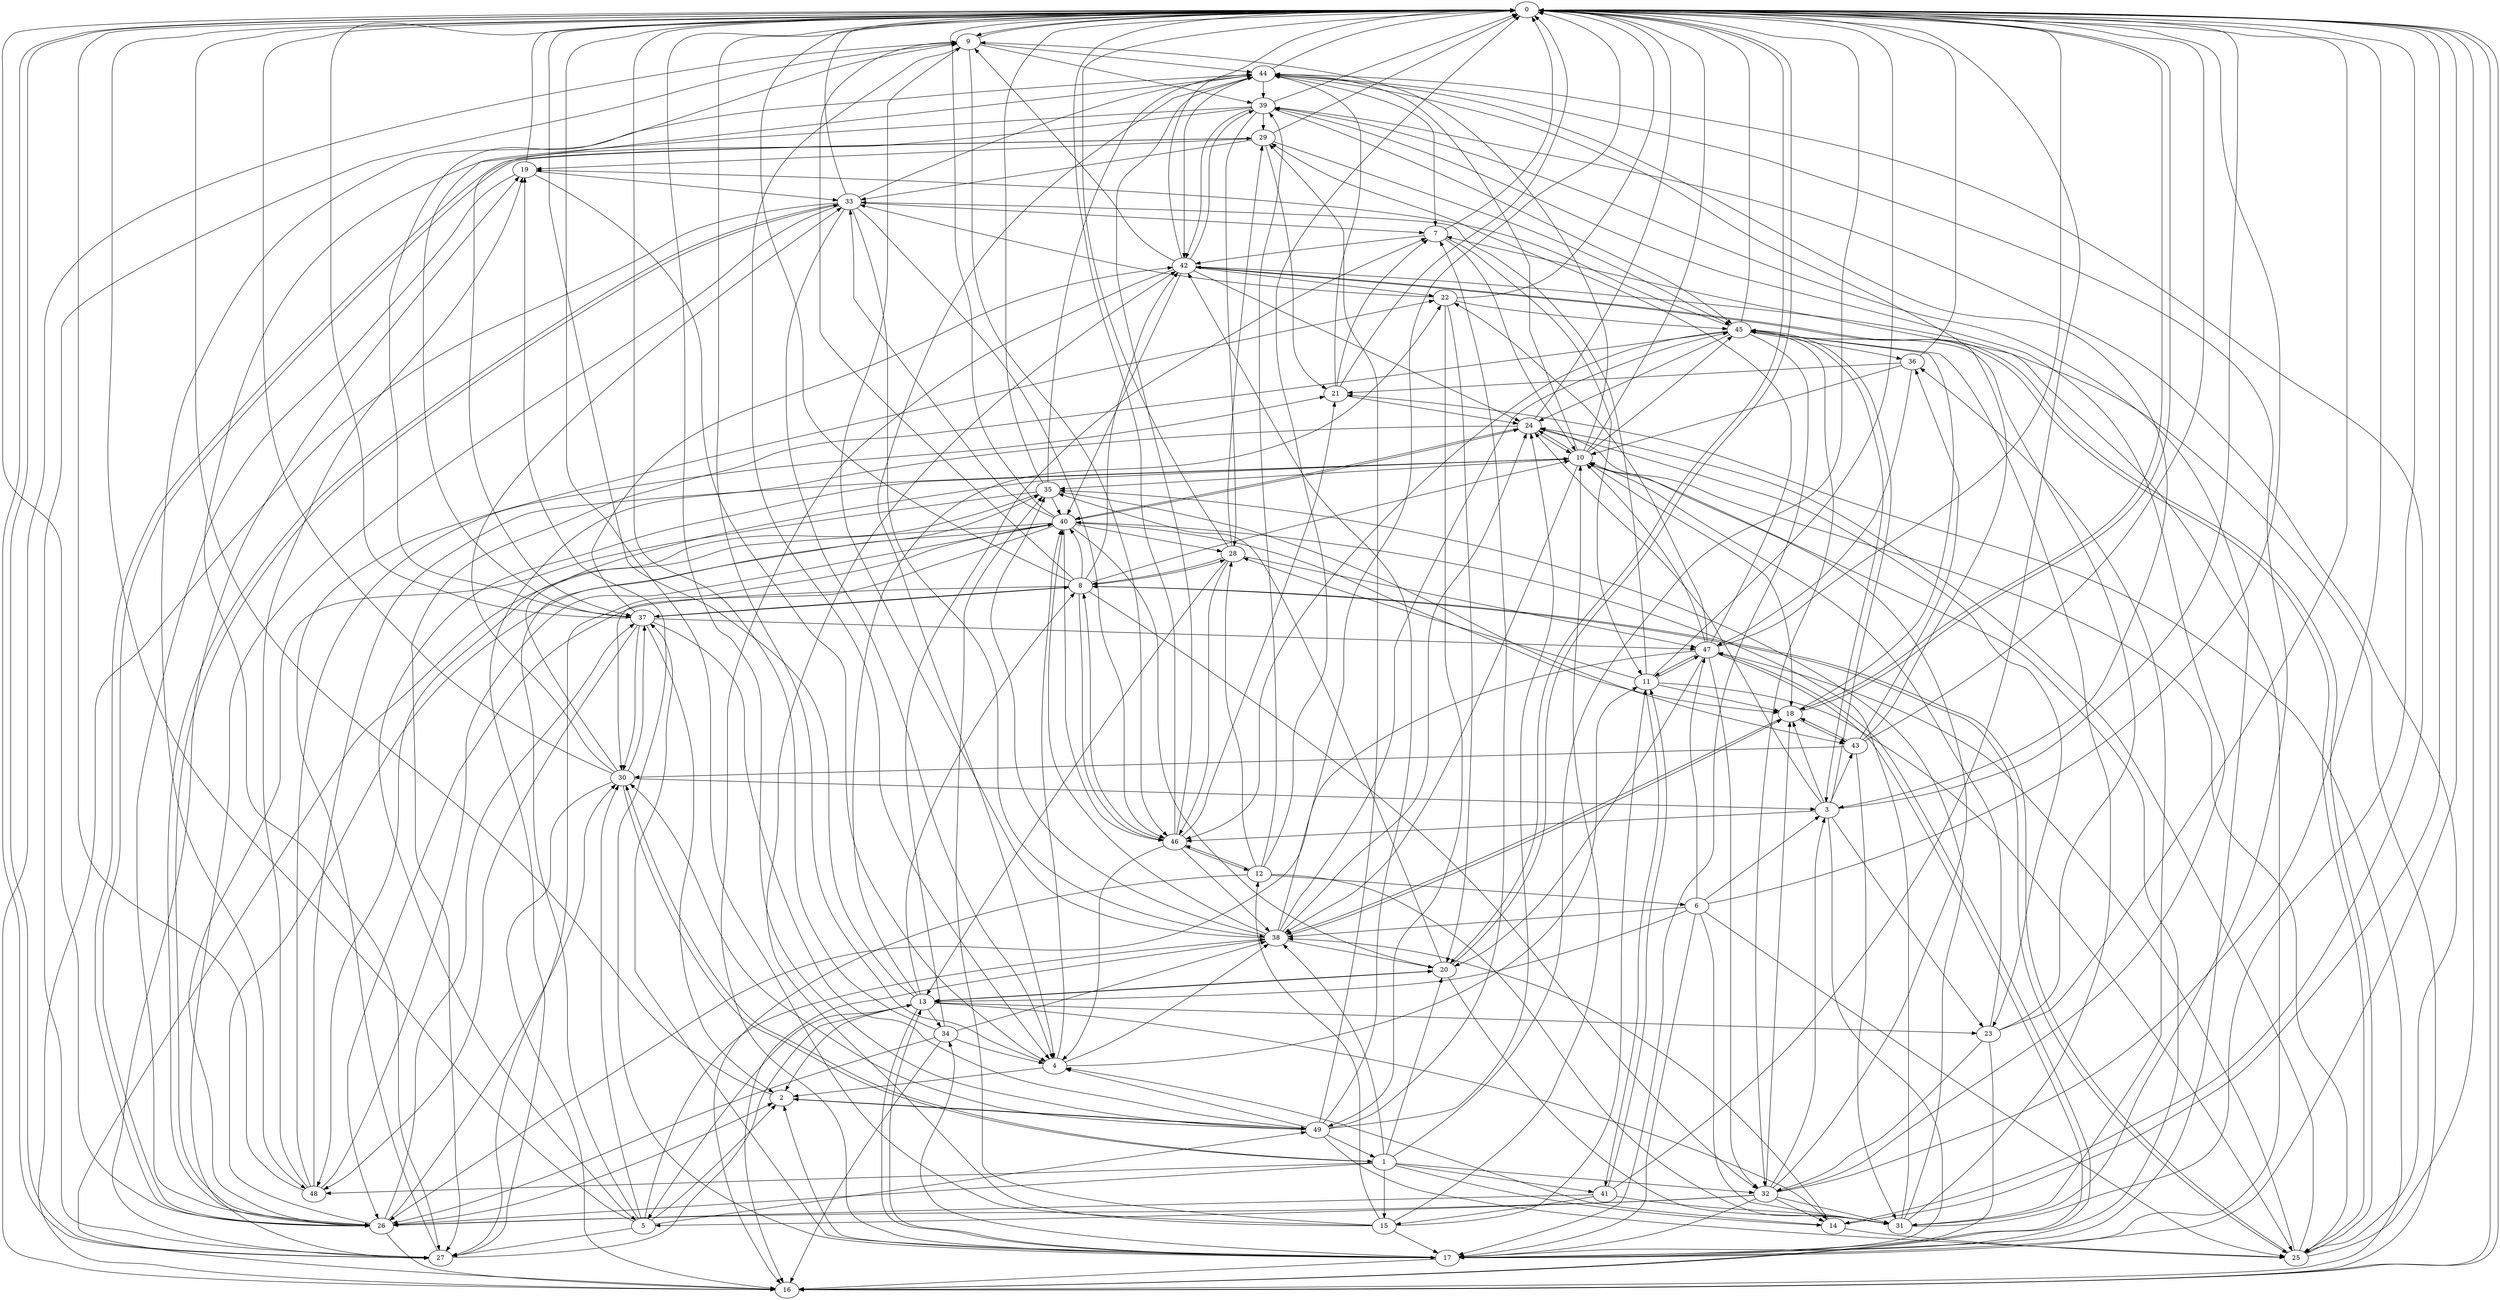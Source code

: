 strict digraph "" {
	0	 [component_delay=3];
	9	 [component_delay=3];
	0 -> 9	 [wire_delay=1];
	16	 [component_delay=3];
	0 -> 16	 [wire_delay=1];
	18	 [component_delay=3];
	0 -> 18	 [wire_delay=1];
	20	 [component_delay=3];
	0 -> 20	 [wire_delay=1];
	27	 [component_delay=3];
	0 -> 27	 [wire_delay=1];
	1	 [component_delay=3];
	1 -> 0	 [wire_delay=1];
	14	 [component_delay=3];
	1 -> 14	 [wire_delay=1];
	15	 [component_delay=3];
	1 -> 15	 [wire_delay=1];
	1 -> 20	 [wire_delay=1];
	26	 [component_delay=3];
	1 -> 26	 [wire_delay=1];
	30	 [component_delay=3];
	1 -> 30	 [wire_delay=1];
	32	 [component_delay=3];
	1 -> 32	 [wire_delay=1];
	38	 [component_delay=3];
	1 -> 38	 [wire_delay=1];
	41	 [component_delay=3];
	1 -> 41	 [wire_delay=1];
	48	 [component_delay=3];
	1 -> 48	 [wire_delay=1];
	2	 [component_delay=3];
	2 -> 0	 [wire_delay=1];
	49	 [component_delay=3];
	2 -> 49	 [wire_delay=1];
	3	 [component_delay=3];
	3 -> 0	 [wire_delay=1];
	17	 [component_delay=3];
	3 -> 17	 [wire_delay=1];
	3 -> 18	 [wire_delay=1];
	23	 [component_delay=3];
	3 -> 23	 [wire_delay=1];
	24	 [component_delay=3];
	3 -> 24	 [wire_delay=1];
	43	 [component_delay=3];
	3 -> 43	 [wire_delay=1];
	45	 [component_delay=3];
	3 -> 45	 [wire_delay=1];
	46	 [component_delay=3];
	3 -> 46	 [wire_delay=1];
	4	 [component_delay=3];
	4 -> 0	 [wire_delay=1];
	4 -> 2	 [wire_delay=1];
	11	 [component_delay=3];
	4 -> 11	 [wire_delay=1];
	4 -> 38	 [wire_delay=1];
	40	 [component_delay=3];
	4 -> 40	 [wire_delay=1];
	5	 [component_delay=3];
	5 -> 0	 [wire_delay=1];
	5 -> 2	 [wire_delay=1];
	5 -> 27	 [wire_delay=1];
	5 -> 30	 [wire_delay=1];
	35	 [component_delay=3];
	5 -> 35	 [wire_delay=1];
	5 -> 38	 [wire_delay=1];
	5 -> 49	 [wire_delay=1];
	6	 [component_delay=3];
	6 -> 0	 [wire_delay=1];
	6 -> 3	 [wire_delay=1];
	13	 [component_delay=3];
	6 -> 13	 [wire_delay=1];
	6 -> 17	 [wire_delay=1];
	25	 [component_delay=3];
	6 -> 25	 [wire_delay=1];
	31	 [component_delay=3];
	6 -> 31	 [wire_delay=1];
	6 -> 38	 [wire_delay=1];
	47	 [component_delay=3];
	6 -> 47	 [wire_delay=1];
	7	 [component_delay=3];
	7 -> 0	 [wire_delay=1];
	10	 [component_delay=3];
	7 -> 10	 [wire_delay=1];
	7 -> 11	 [wire_delay=1];
	42	 [component_delay=3];
	7 -> 42	 [wire_delay=1];
	8	 [component_delay=3];
	8 -> 0	 [wire_delay=1];
	8 -> 9	 [wire_delay=1];
	8 -> 10	 [wire_delay=1];
	8 -> 25	 [wire_delay=1];
	8 -> 26	 [wire_delay=1];
	28	 [component_delay=3];
	8 -> 28	 [wire_delay=1];
	8 -> 32	 [wire_delay=1];
	37	 [component_delay=3];
	8 -> 37	 [wire_delay=1];
	8 -> 40	 [wire_delay=1];
	8 -> 42	 [wire_delay=1];
	8 -> 46	 [wire_delay=1];
	9 -> 0	 [wire_delay=1];
	9 -> 4	 [wire_delay=1];
	9 -> 16	 [wire_delay=1];
	39	 [component_delay=3];
	9 -> 39	 [wire_delay=1];
	44	 [component_delay=3];
	9 -> 44	 [wire_delay=1];
	9 -> 46	 [wire_delay=1];
	10 -> 0	 [wire_delay=1];
	10 -> 5	 [wire_delay=1];
	10 -> 9	 [wire_delay=1];
	10 -> 17	 [wire_delay=1];
	10 -> 18	 [wire_delay=1];
	10 -> 24	 [wire_delay=1];
	10 -> 35	 [wire_delay=1];
	10 -> 38	 [wire_delay=1];
	10 -> 44	 [wire_delay=1];
	10 -> 45	 [wire_delay=1];
	11 -> 0	 [wire_delay=1];
	11 -> 18	 [wire_delay=1];
	11 -> 25	 [wire_delay=1];
	11 -> 28	 [wire_delay=1];
	33	 [component_delay=3];
	11 -> 33	 [wire_delay=1];
	11 -> 41	 [wire_delay=1];
	11 -> 47	 [wire_delay=1];
	12	 [component_delay=3];
	12 -> 0	 [wire_delay=1];
	12 -> 6	 [wire_delay=1];
	12 -> 16	 [wire_delay=1];
	12 -> 28	 [wire_delay=1];
	12 -> 31	 [wire_delay=1];
	12 -> 39	 [wire_delay=1];
	12 -> 46	 [wire_delay=1];
	13 -> 0	 [wire_delay=1];
	13 -> 2	 [wire_delay=1];
	13 -> 5	 [wire_delay=1];
	13 -> 8	 [wire_delay=1];
	13 -> 14	 [wire_delay=1];
	13 -> 17	 [wire_delay=1];
	13 -> 20	 [wire_delay=1];
	22	 [component_delay=3];
	13 -> 22	 [wire_delay=1];
	13 -> 23	 [wire_delay=1];
	34	 [component_delay=3];
	13 -> 34	 [wire_delay=1];
	14 -> 0	 [wire_delay=1];
	14 -> 4	 [wire_delay=1];
	14 -> 25	 [wire_delay=1];
	14 -> 38	 [wire_delay=1];
	15 -> 0	 [wire_delay=1];
	15 -> 10	 [wire_delay=1];
	15 -> 11	 [wire_delay=1];
	15 -> 12	 [wire_delay=1];
	15 -> 17	 [wire_delay=1];
	15 -> 35	 [wire_delay=1];
	15 -> 42	 [wire_delay=1];
	16 -> 0	 [wire_delay=1];
	21	 [component_delay=3];
	16 -> 21	 [wire_delay=1];
	16 -> 47	 [wire_delay=1];
	17 -> 0	 [wire_delay=1];
	17 -> 2	 [wire_delay=1];
	17 -> 7	 [wire_delay=1];
	17 -> 13	 [wire_delay=1];
	17 -> 16	 [wire_delay=1];
	19	 [component_delay=3];
	17 -> 19	 [wire_delay=1];
	17 -> 34	 [wire_delay=1];
	17 -> 37	 [wire_delay=1];
	17 -> 39	 [wire_delay=1];
	18 -> 0	 [wire_delay=1];
	18 -> 38	 [wire_delay=1];
	18 -> 43	 [wire_delay=1];
	18 -> 45	 [wire_delay=1];
	19 -> 0	 [wire_delay=1];
	19 -> 4	 [wire_delay=1];
	19 -> 26	 [wire_delay=1];
	19 -> 33	 [wire_delay=1];
	20 -> 0	 [wire_delay=1];
	20 -> 13	 [wire_delay=1];
	20 -> 31	 [wire_delay=1];
	20 -> 35	 [wire_delay=1];
	21 -> 0	 [wire_delay=1];
	21 -> 7	 [wire_delay=1];
	21 -> 24	 [wire_delay=1];
	21 -> 44	 [wire_delay=1];
	22 -> 0	 [wire_delay=1];
	22 -> 20	 [wire_delay=1];
	22 -> 33	 [wire_delay=1];
	22 -> 45	 [wire_delay=1];
	22 -> 49	 [wire_delay=1];
	23 -> 0	 [wire_delay=1];
	23 -> 10	 [wire_delay=1];
	23 -> 17	 [wire_delay=1];
	23 -> 32	 [wire_delay=1];
	23 -> 45	 [wire_delay=1];
	24 -> 0	 [wire_delay=1];
	24 -> 10	 [wire_delay=1];
	24 -> 23	 [wire_delay=1];
	24 -> 27	 [wire_delay=1];
	24 -> 40	 [wire_delay=1];
	25 -> 0	 [wire_delay=1];
	25 -> 8	 [wire_delay=1];
	25 -> 10	 [wire_delay=1];
	25 -> 24	 [wire_delay=1];
	25 -> 42	 [wire_delay=1];
	25 -> 47	 [wire_delay=1];
	26 -> 0	 [wire_delay=1];
	26 -> 2	 [wire_delay=1];
	26 -> 16	 [wire_delay=1];
	29	 [component_delay=3];
	26 -> 29	 [wire_delay=1];
	26 -> 30	 [wire_delay=1];
	26 -> 33	 [wire_delay=1];
	26 -> 37	 [wire_delay=1];
	26 -> 40	 [wire_delay=1];
	27 -> 0	 [wire_delay=1];
	27 -> 9	 [wire_delay=1];
	27 -> 13	 [wire_delay=1];
	27 -> 19	 [wire_delay=1];
	27 -> 22	 [wire_delay=1];
	28 -> 0	 [wire_delay=1];
	28 -> 8	 [wire_delay=1];
	28 -> 13	 [wire_delay=1];
	28 -> 29	 [wire_delay=1];
	28 -> 46	 [wire_delay=1];
	28 -> 47	 [wire_delay=1];
	29 -> 0	 [wire_delay=1];
	29 -> 19	 [wire_delay=1];
	29 -> 21	 [wire_delay=1];
	29 -> 26	 [wire_delay=1];
	29 -> 33	 [wire_delay=1];
	29 -> 45	 [wire_delay=1];
	30 -> 0	 [wire_delay=1];
	30 -> 1	 [wire_delay=1];
	30 -> 3	 [wire_delay=1];
	30 -> 10	 [wire_delay=1];
	30 -> 16	 [wire_delay=1];
	30 -> 33	 [wire_delay=1];
	30 -> 37	 [wire_delay=1];
	31 -> 0	 [wire_delay=1];
	31 -> 35	 [wire_delay=1];
	36	 [component_delay=3];
	31 -> 36	 [wire_delay=1];
	31 -> 40	 [wire_delay=1];
	31 -> 45	 [wire_delay=1];
	32 -> 0	 [wire_delay=1];
	32 -> 3	 [wire_delay=1];
	32 -> 5	 [wire_delay=1];
	32 -> 14	 [wire_delay=1];
	32 -> 17	 [wire_delay=1];
	32 -> 18	 [wire_delay=1];
	32 -> 24	 [wire_delay=1];
	32 -> 26	 [wire_delay=1];
	32 -> 31	 [wire_delay=1];
	32 -> 39	 [wire_delay=1];
	33 -> 0	 [wire_delay=1];
	33 -> 4	 [wire_delay=1];
	33 -> 7	 [wire_delay=1];
	33 -> 16	 [wire_delay=1];
	33 -> 26	 [wire_delay=1];
	33 -> 27	 [wire_delay=1];
	33 -> 38	 [wire_delay=1];
	33 -> 44	 [wire_delay=1];
	33 -> 46	 [wire_delay=1];
	34 -> 0	 [wire_delay=1];
	34 -> 4	 [wire_delay=1];
	34 -> 7	 [wire_delay=1];
	34 -> 16	 [wire_delay=1];
	34 -> 26	 [wire_delay=1];
	34 -> 38	 [wire_delay=1];
	35 -> 0	 [wire_delay=1];
	35 -> 26	 [wire_delay=1];
	35 -> 40	 [wire_delay=1];
	35 -> 43	 [wire_delay=1];
	35 -> 44	 [wire_delay=1];
	35 -> 48	 [wire_delay=1];
	36 -> 0	 [wire_delay=1];
	36 -> 10	 [wire_delay=1];
	36 -> 21	 [wire_delay=1];
	36 -> 47	 [wire_delay=1];
	37 -> 0	 [wire_delay=1];
	37 -> 2	 [wire_delay=1];
	37 -> 8	 [wire_delay=1];
	37 -> 9	 [wire_delay=1];
	37 -> 30	 [wire_delay=1];
	37 -> 42	 [wire_delay=1];
	37 -> 47	 [wire_delay=1];
	37 -> 48	 [wire_delay=1];
	37 -> 49	 [wire_delay=1];
	38 -> 0	 [wire_delay=1];
	38 -> 9	 [wire_delay=1];
	38 -> 16	 [wire_delay=1];
	38 -> 18	 [wire_delay=1];
	38 -> 20	 [wire_delay=1];
	38 -> 24	 [wire_delay=1];
	38 -> 35	 [wire_delay=1];
	38 -> 40	 [wire_delay=1];
	38 -> 45	 [wire_delay=1];
	39 -> 0	 [wire_delay=1];
	39 -> 25	 [wire_delay=1];
	39 -> 27	 [wire_delay=1];
	39 -> 28	 [wire_delay=1];
	39 -> 29	 [wire_delay=1];
	39 -> 37	 [wire_delay=1];
	39 -> 42	 [wire_delay=1];
	39 -> 45	 [wire_delay=1];
	40 -> 0	 [wire_delay=1];
	40 -> 16	 [wire_delay=1];
	40 -> 18	 [wire_delay=1];
	40 -> 20	 [wire_delay=1];
	40 -> 24	 [wire_delay=1];
	40 -> 27	 [wire_delay=1];
	40 -> 28	 [wire_delay=1];
	40 -> 30	 [wire_delay=1];
	40 -> 33	 [wire_delay=1];
	40 -> 46	 [wire_delay=1];
	41 -> 0	 [wire_delay=1];
	41 -> 11	 [wire_delay=1];
	41 -> 15	 [wire_delay=1];
	41 -> 26	 [wire_delay=1];
	41 -> 31	 [wire_delay=1];
	42 -> 0	 [wire_delay=1];
	42 -> 9	 [wire_delay=1];
	42 -> 16	 [wire_delay=1];
	42 -> 17	 [wire_delay=1];
	42 -> 22	 [wire_delay=1];
	42 -> 24	 [wire_delay=1];
	42 -> 25	 [wire_delay=1];
	42 -> 39	 [wire_delay=1];
	42 -> 40	 [wire_delay=1];
	43 -> 0	 [wire_delay=1];
	43 -> 18	 [wire_delay=1];
	43 -> 30	 [wire_delay=1];
	43 -> 31	 [wire_delay=1];
	43 -> 36	 [wire_delay=1];
	43 -> 44	 [wire_delay=1];
	44 -> 0	 [wire_delay=1];
	44 -> 3	 [wire_delay=1];
	44 -> 4	 [wire_delay=1];
	44 -> 7	 [wire_delay=1];
	44 -> 14	 [wire_delay=1];
	44 -> 31	 [wire_delay=1];
	44 -> 37	 [wire_delay=1];
	44 -> 39	 [wire_delay=1];
	44 -> 42	 [wire_delay=1];
	44 -> 48	 [wire_delay=1];
	45 -> 0	 [wire_delay=1];
	45 -> 3	 [wire_delay=1];
	45 -> 17	 [wire_delay=1];
	45 -> 19	 [wire_delay=1];
	45 -> 24	 [wire_delay=1];
	45 -> 27	 [wire_delay=1];
	45 -> 32	 [wire_delay=1];
	45 -> 36	 [wire_delay=1];
	45 -> 46	 [wire_delay=1];
	46 -> 0	 [wire_delay=1];
	46 -> 4	 [wire_delay=1];
	46 -> 8	 [wire_delay=1];
	46 -> 12	 [wire_delay=1];
	46 -> 21	 [wire_delay=1];
	46 -> 38	 [wire_delay=1];
	46 -> 44	 [wire_delay=1];
	47 -> 0	 [wire_delay=1];
	47 -> 10	 [wire_delay=1];
	47 -> 11	 [wire_delay=1];
	47 -> 16	 [wire_delay=1];
	47 -> 20	 [wire_delay=1];
	47 -> 22	 [wire_delay=1];
	47 -> 26	 [wire_delay=1];
	47 -> 29	 [wire_delay=1];
	47 -> 32	 [wire_delay=1];
	48 -> 0	 [wire_delay=1];
	48 -> 10	 [wire_delay=1];
	48 -> 19	 [wire_delay=1];
	48 -> 21	 [wire_delay=1];
	48 -> 40	 [wire_delay=1];
	49 -> 0	 [wire_delay=1];
	49 -> 1	 [wire_delay=1];
	49 -> 2	 [wire_delay=1];
	49 -> 4	 [wire_delay=1];
	49 -> 7	 [wire_delay=1];
	49 -> 24	 [wire_delay=1];
	49 -> 25	 [wire_delay=1];
	49 -> 29	 [wire_delay=1];
	49 -> 30	 [wire_delay=1];
	49 -> 42	 [wire_delay=1];
}
